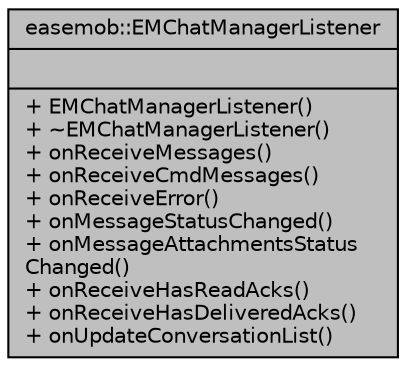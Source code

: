 digraph "easemob::EMChatManagerListener"
{
  edge [fontname="Helvetica",fontsize="10",labelfontname="Helvetica",labelfontsize="10"];
  node [fontname="Helvetica",fontsize="10",shape=record];
  Node1 [label="{easemob::EMChatManagerListener\n||+ EMChatManagerListener()\l+ ~EMChatManagerListener()\l+ onReceiveMessages()\l+ onReceiveCmdMessages()\l+ onReceiveError()\l+ onMessageStatusChanged()\l+ onMessageAttachmentsStatus\lChanged()\l+ onReceiveHasReadAcks()\l+ onReceiveHasDeliveredAcks()\l+ onUpdateConversationList()\l}",height=0.2,width=0.4,color="black", fillcolor="grey75", style="filled" fontcolor="black"];
}
